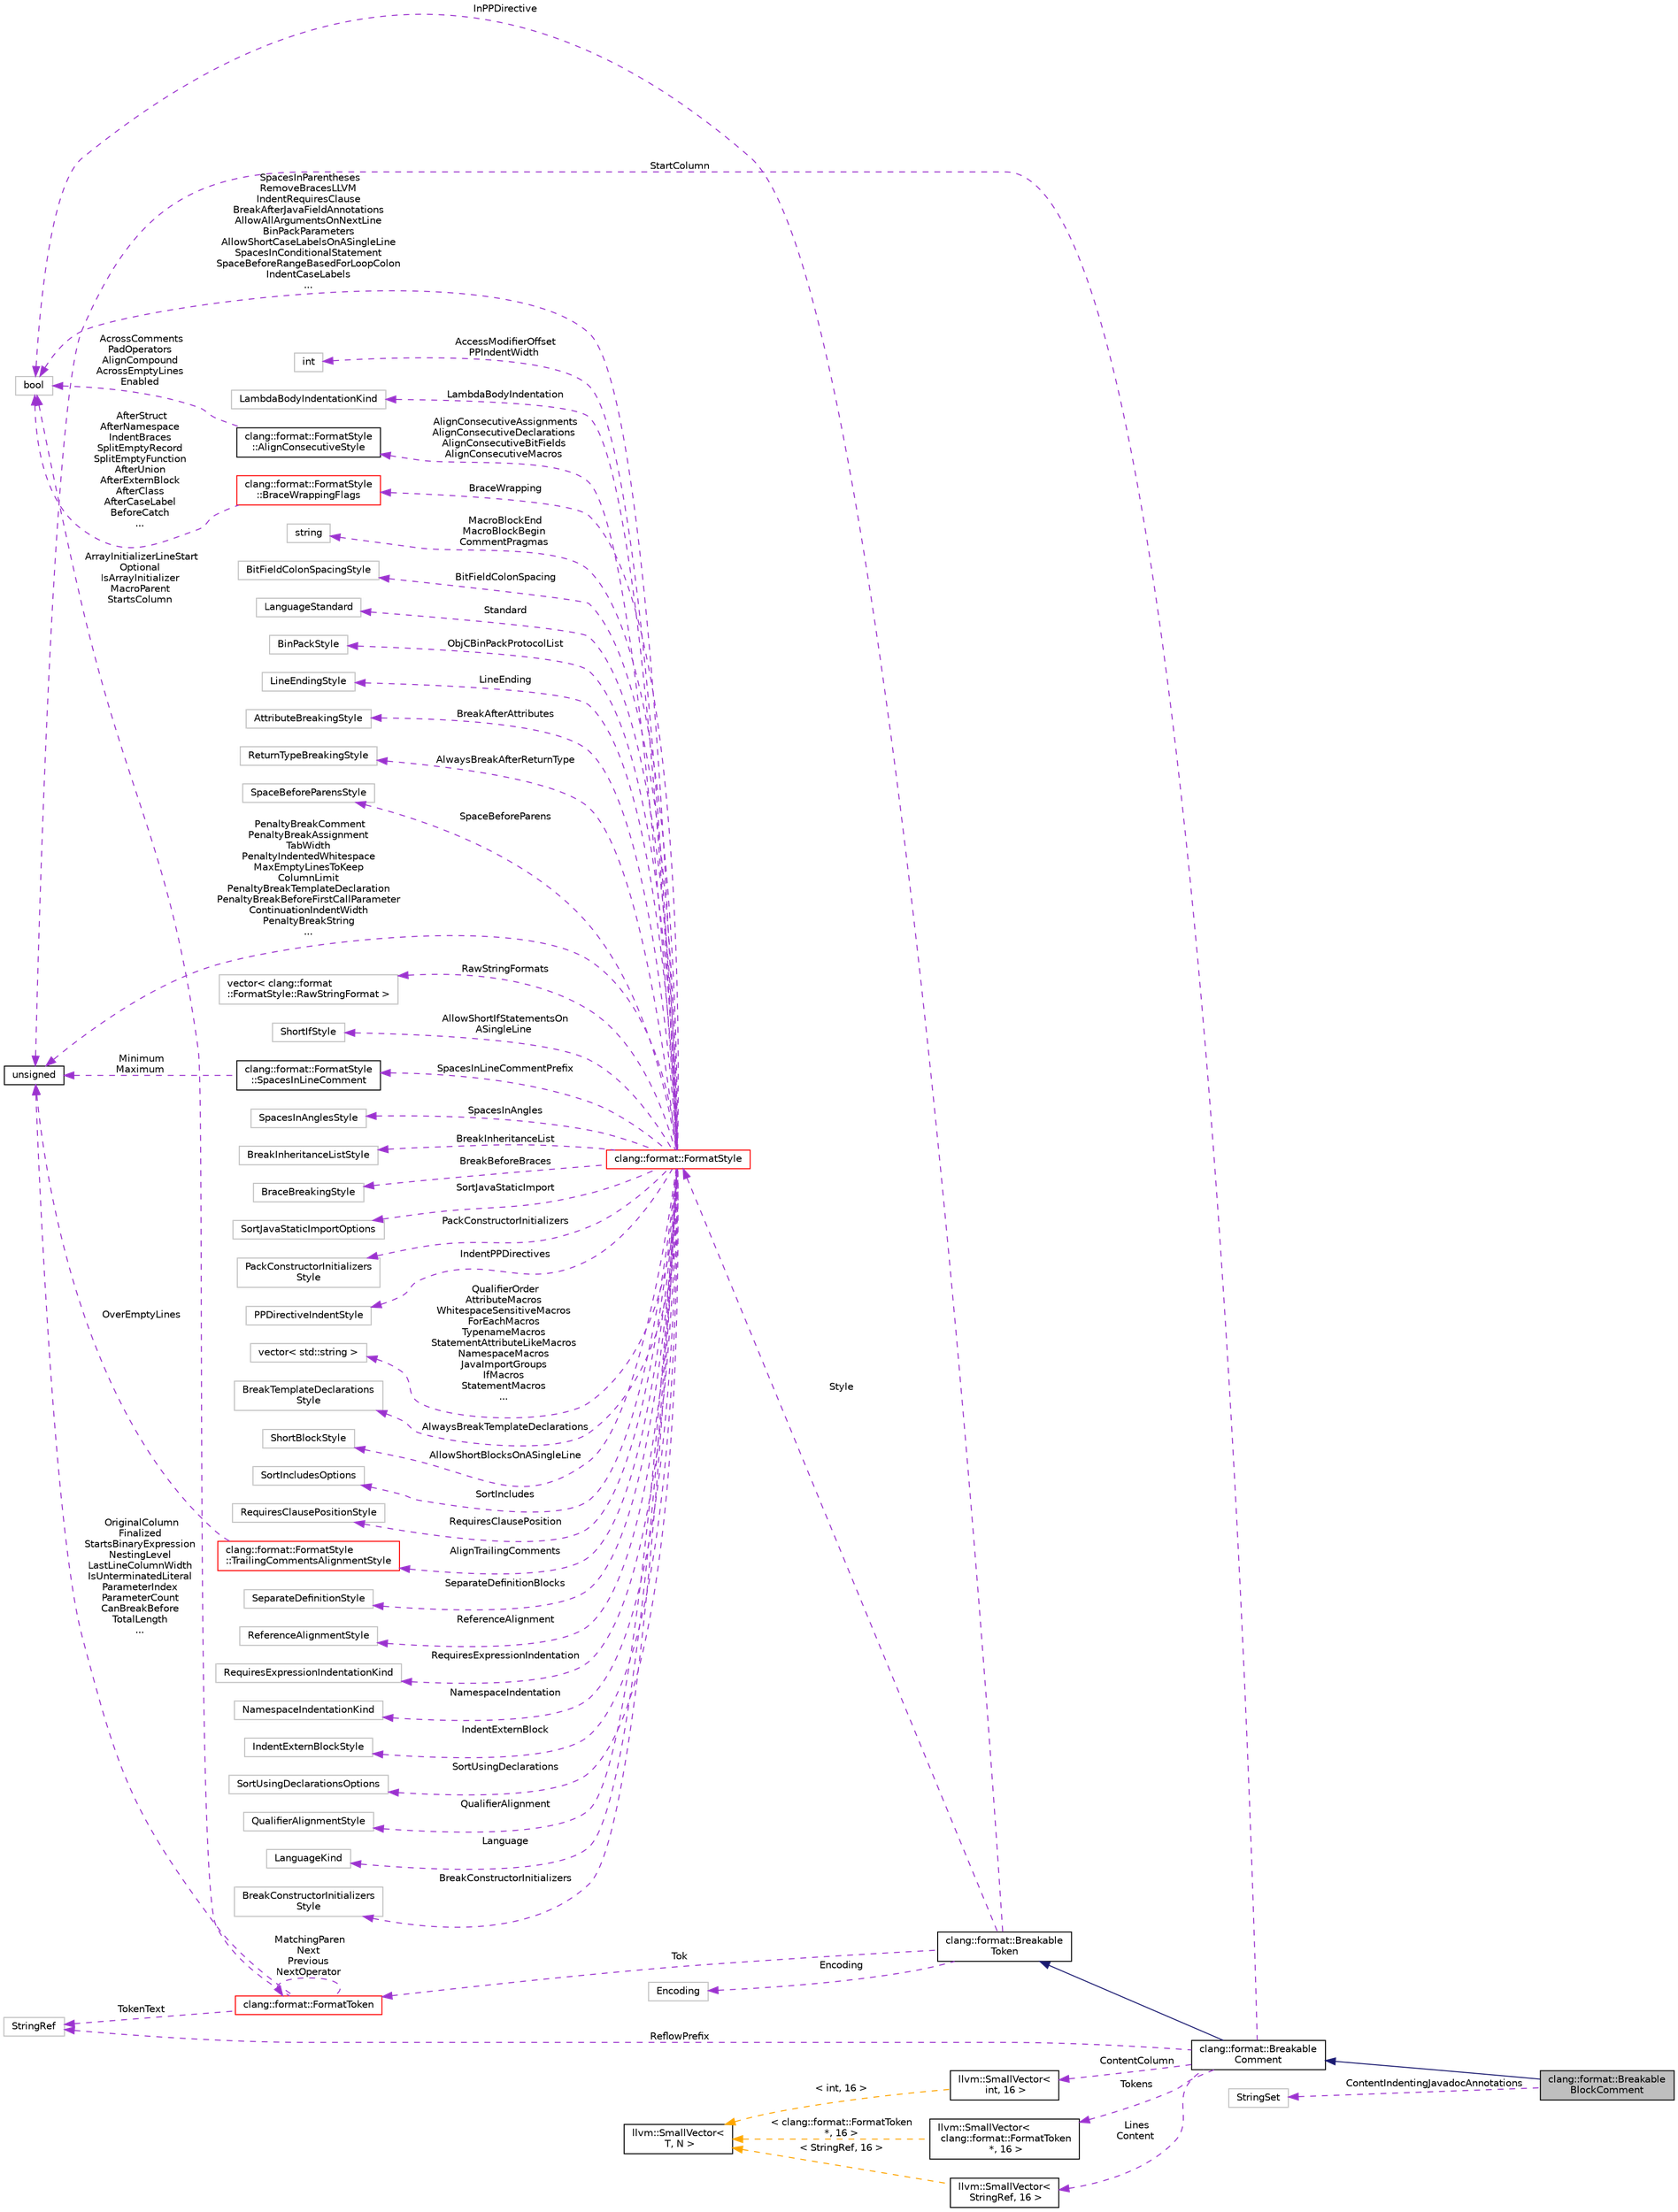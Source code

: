 digraph "clang::format::BreakableBlockComment"
{
 // LATEX_PDF_SIZE
  bgcolor="transparent";
  edge [fontname="Helvetica",fontsize="10",labelfontname="Helvetica",labelfontsize="10"];
  node [fontname="Helvetica",fontsize="10",shape=record];
  rankdir="LR";
  Node1 [label="clang::format::Breakable\lBlockComment",height=0.2,width=0.4,color="black", fillcolor="grey75", style="filled", fontcolor="black",tooltip=" "];
  Node2 -> Node1 [dir="back",color="midnightblue",fontsize="10",style="solid",fontname="Helvetica"];
  Node2 [label="clang::format::Breakable\lComment",height=0.2,width=0.4,color="black",URL="$classclang_1_1format_1_1BreakableComment.html",tooltip=" "];
  Node3 -> Node2 [dir="back",color="midnightblue",fontsize="10",style="solid",fontname="Helvetica"];
  Node3 [label="clang::format::Breakable\lToken",height=0.2,width=0.4,color="black",URL="$classclang_1_1format_1_1BreakableToken.html",tooltip="Base class for tokens / ranges of tokens that can allow breaking within the tokens - for example,..."];
  Node4 -> Node3 [dir="back",color="darkorchid3",fontsize="10",style="dashed",label=" Style" ,fontname="Helvetica"];
  Node4 [label="clang::format::FormatStyle",height=0.2,width=0.4,color="red",URL="$structclang_1_1format_1_1FormatStyle.html",tooltip="The FormatStyle is used to configure the formatting to follow specific guidelines."];
  Node5 -> Node4 [dir="back",color="darkorchid3",fontsize="10",style="dashed",label=" Standard" ,fontname="Helvetica"];
  Node5 [label="LanguageStandard",height=0.2,width=0.4,color="grey75",tooltip=" "];
  Node6 -> Node4 [dir="back",color="darkorchid3",fontsize="10",style="dashed",label=" ObjCBinPackProtocolList" ,fontname="Helvetica"];
  Node6 [label="BinPackStyle",height=0.2,width=0.4,color="grey75",tooltip=" "];
  Node7 -> Node4 [dir="back",color="darkorchid3",fontsize="10",style="dashed",label=" LineEnding" ,fontname="Helvetica"];
  Node7 [label="LineEndingStyle",height=0.2,width=0.4,color="grey75",tooltip=" "];
  Node8 -> Node4 [dir="back",color="darkorchid3",fontsize="10",style="dashed",label=" BreakAfterAttributes" ,fontname="Helvetica"];
  Node8 [label="AttributeBreakingStyle",height=0.2,width=0.4,color="grey75",tooltip=" "];
  Node9 -> Node4 [dir="back",color="darkorchid3",fontsize="10",style="dashed",label=" AlwaysBreakAfterReturnType" ,fontname="Helvetica"];
  Node9 [label="ReturnTypeBreakingStyle",height=0.2,width=0.4,color="grey75",tooltip=" "];
  Node10 -> Node4 [dir="back",color="darkorchid3",fontsize="10",style="dashed",label=" SpaceBeforeParens" ,fontname="Helvetica"];
  Node10 [label="SpaceBeforeParensStyle",height=0.2,width=0.4,color="grey75",tooltip=" "];
  Node11 -> Node4 [dir="back",color="darkorchid3",fontsize="10",style="dashed",label=" BraceWrapping" ,fontname="Helvetica"];
  Node11 [label="clang::format::FormatStyle\l::BraceWrappingFlags",height=0.2,width=0.4,color="red",URL="$structclang_1_1format_1_1FormatStyle_1_1BraceWrappingFlags.html",tooltip="Precise control over the wrapping of braces."];
  Node12 -> Node11 [dir="back",color="darkorchid3",fontsize="10",style="dashed",label=" AfterStruct\nAfterNamespace\nIndentBraces\nSplitEmptyRecord\nSplitEmptyFunction\nAfterUnion\nAfterExternBlock\nAfterClass\nAfterCaseLabel\nBeforeCatch\n..." ,fontname="Helvetica"];
  Node12 [label="bool",height=0.2,width=0.4,color="grey75",tooltip=" "];
  Node14 -> Node4 [dir="back",color="darkorchid3",fontsize="10",style="dashed",label=" RawStringFormats" ,fontname="Helvetica"];
  Node14 [label="vector\< clang::format\l::FormatStyle::RawStringFormat \>",height=0.2,width=0.4,color="grey75",tooltip=" "];
  Node15 -> Node4 [dir="back",color="darkorchid3",fontsize="10",style="dashed",label=" AllowShortIfStatementsOn\lASingleLine" ,fontname="Helvetica"];
  Node15 [label="ShortIfStyle",height=0.2,width=0.4,color="grey75",tooltip=" "];
  Node16 -> Node4 [dir="back",color="darkorchid3",fontsize="10",style="dashed",label=" SpacesInLineCommentPrefix" ,fontname="Helvetica"];
  Node16 [label="clang::format::FormatStyle\l::SpacesInLineComment",height=0.2,width=0.4,color="black",URL="$structclang_1_1format_1_1FormatStyle_1_1SpacesInLineComment.html",tooltip="Control of spaces within a single line comment."];
  Node17 -> Node16 [dir="back",color="darkorchid3",fontsize="10",style="dashed",label=" Minimum\nMaximum" ,fontname="Helvetica"];
  Node17 [label="unsigned",height=0.2,width=0.4,color="black",URL="$classunsigned.html",tooltip=" "];
  Node18 -> Node4 [dir="back",color="darkorchid3",fontsize="10",style="dashed",label=" SpacesInAngles" ,fontname="Helvetica"];
  Node18 [label="SpacesInAnglesStyle",height=0.2,width=0.4,color="grey75",tooltip=" "];
  Node19 -> Node4 [dir="back",color="darkorchid3",fontsize="10",style="dashed",label=" BreakInheritanceList" ,fontname="Helvetica"];
  Node19 [label="BreakInheritanceListStyle",height=0.2,width=0.4,color="grey75",tooltip=" "];
  Node20 -> Node4 [dir="back",color="darkorchid3",fontsize="10",style="dashed",label=" BreakBeforeBraces" ,fontname="Helvetica"];
  Node20 [label="BraceBreakingStyle",height=0.2,width=0.4,color="grey75",tooltip=" "];
  Node21 -> Node4 [dir="back",color="darkorchid3",fontsize="10",style="dashed",label=" SortJavaStaticImport" ,fontname="Helvetica"];
  Node21 [label="SortJavaStaticImportOptions",height=0.2,width=0.4,color="grey75",tooltip=" "];
  Node22 -> Node4 [dir="back",color="darkorchid3",fontsize="10",style="dashed",label=" PackConstructorInitializers" ,fontname="Helvetica"];
  Node22 [label="PackConstructorInitializers\lStyle",height=0.2,width=0.4,color="grey75",tooltip=" "];
  Node23 -> Node4 [dir="back",color="darkorchid3",fontsize="10",style="dashed",label=" IndentPPDirectives" ,fontname="Helvetica"];
  Node23 [label="PPDirectiveIndentStyle",height=0.2,width=0.4,color="grey75",tooltip=" "];
  Node24 -> Node4 [dir="back",color="darkorchid3",fontsize="10",style="dashed",label=" QualifierOrder\nAttributeMacros\nWhitespaceSensitiveMacros\nForEachMacros\nTypenameMacros\nStatementAttributeLikeMacros\nNamespaceMacros\nJavaImportGroups\nIfMacros\nStatementMacros\n..." ,fontname="Helvetica"];
  Node24 [label="vector\< std::string \>",height=0.2,width=0.4,color="grey75",tooltip=" "];
  Node25 -> Node4 [dir="back",color="darkorchid3",fontsize="10",style="dashed",label=" AlwaysBreakTemplateDeclarations" ,fontname="Helvetica"];
  Node25 [label="BreakTemplateDeclarations\lStyle",height=0.2,width=0.4,color="grey75",tooltip=" "];
  Node26 -> Node4 [dir="back",color="darkorchid3",fontsize="10",style="dashed",label=" AllowShortBlocksOnASingleLine" ,fontname="Helvetica"];
  Node26 [label="ShortBlockStyle",height=0.2,width=0.4,color="grey75",tooltip=" "];
  Node27 -> Node4 [dir="back",color="darkorchid3",fontsize="10",style="dashed",label=" SortIncludes" ,fontname="Helvetica"];
  Node27 [label="SortIncludesOptions",height=0.2,width=0.4,color="grey75",tooltip=" "];
  Node28 -> Node4 [dir="back",color="darkorchid3",fontsize="10",style="dashed",label=" RequiresClausePosition" ,fontname="Helvetica"];
  Node28 [label="RequiresClausePositionStyle",height=0.2,width=0.4,color="grey75",tooltip=" "];
  Node29 -> Node4 [dir="back",color="darkorchid3",fontsize="10",style="dashed",label=" AlignConsecutiveAssignments\nAlignConsecutiveDeclarations\nAlignConsecutiveBitFields\nAlignConsecutiveMacros" ,fontname="Helvetica"];
  Node29 [label="clang::format::FormatStyle\l::AlignConsecutiveStyle",height=0.2,width=0.4,color="black",URL="$structclang_1_1format_1_1FormatStyle_1_1AlignConsecutiveStyle.html",tooltip="Alignment options."];
  Node12 -> Node29 [dir="back",color="darkorchid3",fontsize="10",style="dashed",label=" AcrossComments\nPadOperators\nAlignCompound\nAcrossEmptyLines\nEnabled" ,fontname="Helvetica"];
  Node30 -> Node4 [dir="back",color="darkorchid3",fontsize="10",style="dashed",label=" SeparateDefinitionBlocks" ,fontname="Helvetica"];
  Node30 [label="SeparateDefinitionStyle",height=0.2,width=0.4,color="grey75",tooltip=" "];
  Node31 -> Node4 [dir="back",color="darkorchid3",fontsize="10",style="dashed",label=" ReferenceAlignment" ,fontname="Helvetica"];
  Node31 [label="ReferenceAlignmentStyle",height=0.2,width=0.4,color="grey75",tooltip=" "];
  Node32 -> Node4 [dir="back",color="darkorchid3",fontsize="10",style="dashed",label=" RequiresExpressionIndentation" ,fontname="Helvetica"];
  Node32 [label="RequiresExpressionIndentationKind",height=0.2,width=0.4,color="grey75",tooltip=" "];
  Node33 -> Node4 [dir="back",color="darkorchid3",fontsize="10",style="dashed",label=" NamespaceIndentation" ,fontname="Helvetica"];
  Node33 [label="NamespaceIndentationKind",height=0.2,width=0.4,color="grey75",tooltip=" "];
  Node34 -> Node4 [dir="back",color="darkorchid3",fontsize="10",style="dashed",label=" IndentExternBlock" ,fontname="Helvetica"];
  Node34 [label="IndentExternBlockStyle",height=0.2,width=0.4,color="grey75",tooltip=" "];
  Node35 -> Node4 [dir="back",color="darkorchid3",fontsize="10",style="dashed",label=" AlignTrailingComments" ,fontname="Helvetica"];
  Node35 [label="clang::format::FormatStyle\l::TrailingCommentsAlignmentStyle",height=0.2,width=0.4,color="red",URL="$structclang_1_1format_1_1FormatStyle_1_1TrailingCommentsAlignmentStyle.html",tooltip="Alignment options."];
  Node17 -> Node35 [dir="back",color="darkorchid3",fontsize="10",style="dashed",label=" OverEmptyLines" ,fontname="Helvetica"];
  Node37 -> Node4 [dir="back",color="darkorchid3",fontsize="10",style="dashed",label=" SortUsingDeclarations" ,fontname="Helvetica"];
  Node37 [label="SortUsingDeclarationsOptions",height=0.2,width=0.4,color="grey75",tooltip=" "];
  Node38 -> Node4 [dir="back",color="darkorchid3",fontsize="10",style="dashed",label=" QualifierAlignment" ,fontname="Helvetica"];
  Node38 [label="QualifierAlignmentStyle",height=0.2,width=0.4,color="grey75",tooltip=" "];
  Node39 -> Node4 [dir="back",color="darkorchid3",fontsize="10",style="dashed",label=" Language" ,fontname="Helvetica"];
  Node39 [label="LanguageKind",height=0.2,width=0.4,color="grey75",tooltip=" "];
  Node40 -> Node4 [dir="back",color="darkorchid3",fontsize="10",style="dashed",label=" BreakConstructorInitializers" ,fontname="Helvetica"];
  Node40 [label="BreakConstructorInitializers\lStyle",height=0.2,width=0.4,color="grey75",tooltip=" "];
  Node41 -> Node4 [dir="back",color="darkorchid3",fontsize="10",style="dashed",label=" AccessModifierOffset\nPPIndentWidth" ,fontname="Helvetica"];
  Node41 [label="int",height=0.2,width=0.4,color="grey75",tooltip=" "];
  Node42 -> Node4 [dir="back",color="darkorchid3",fontsize="10",style="dashed",label=" LambdaBodyIndentation" ,fontname="Helvetica"];
  Node42 [label="LambdaBodyIndentationKind",height=0.2,width=0.4,color="grey75",tooltip=" "];
  Node43 -> Node4 [dir="back",color="darkorchid3",fontsize="10",style="dashed",label=" MacroBlockEnd\nMacroBlockBegin\nCommentPragmas" ,fontname="Helvetica"];
  Node43 [label="string",height=0.2,width=0.4,color="grey75",tooltip=" "];
  Node44 -> Node4 [dir="back",color="darkorchid3",fontsize="10",style="dashed",label=" BitFieldColonSpacing" ,fontname="Helvetica"];
  Node44 [label="BitFieldColonSpacingStyle",height=0.2,width=0.4,color="grey75",tooltip=" "];
  Node12 -> Node4 [dir="back",color="darkorchid3",fontsize="10",style="dashed",label=" SpacesInParentheses\nRemoveBracesLLVM\nIndentRequiresClause\nBreakAfterJavaFieldAnnotations\nAllowAllArgumentsOnNextLine\nBinPackParameters\nAllowShortCaseLabelsOnASingleLine\nSpacesInConditionalStatement\nSpaceBeforeRangeBasedForLoopColon\nIndentCaseLabels\n..." ,fontname="Helvetica"];
  Node17 -> Node4 [dir="back",color="darkorchid3",fontsize="10",style="dashed",label=" PenaltyBreakComment\nPenaltyBreakAssignment\nTabWidth\nPenaltyIndentedWhitespace\nMaxEmptyLinesToKeep\nColumnLimit\nPenaltyBreakTemplateDeclaration\nPenaltyBreakBeforeFirstCallParameter\nContinuationIndentWidth\nPenaltyBreakString\n..." ,fontname="Helvetica"];
  Node68 -> Node3 [dir="back",color="darkorchid3",fontsize="10",style="dashed",label=" Tok" ,fontname="Helvetica"];
  Node68 [label="clang::format::FormatToken",height=0.2,width=0.4,color="red",URL="$structclang_1_1format_1_1FormatToken.html",tooltip="A wrapper around a Token storing information about the whitespace characters preceding it."];
  Node68 -> Node68 [dir="back",color="darkorchid3",fontsize="10",style="dashed",label=" MatchingParen\nNext\nPrevious\nNextOperator" ,fontname="Helvetica"];
  Node12 -> Node68 [dir="back",color="darkorchid3",fontsize="10",style="dashed",label=" ArrayInitializerLineStart\nOptional\nIsArrayInitializer\nMacroParent\nStartsColumn" ,fontname="Helvetica"];
  Node17 -> Node68 [dir="back",color="darkorchid3",fontsize="10",style="dashed",label=" OriginalColumn\nFinalized\nStartsBinaryExpression\nNestingLevel\nLastLineColumnWidth\nIsUnterminatedLiteral\nParameterIndex\nParameterCount\nCanBreakBefore\nTotalLength\n..." ,fontname="Helvetica"];
  Node78 -> Node68 [dir="back",color="darkorchid3",fontsize="10",style="dashed",label=" TokenText" ,fontname="Helvetica"];
  Node78 [label="StringRef",height=0.2,width=0.4,color="grey75",tooltip=" "];
  Node79 -> Node3 [dir="back",color="darkorchid3",fontsize="10",style="dashed",label=" Encoding" ,fontname="Helvetica"];
  Node79 [label="Encoding",height=0.2,width=0.4,color="grey75",tooltip=" "];
  Node12 -> Node3 [dir="back",color="darkorchid3",fontsize="10",style="dashed",label=" InPPDirective" ,fontname="Helvetica"];
  Node80 -> Node2 [dir="back",color="darkorchid3",fontsize="10",style="dashed",label=" ContentColumn" ,fontname="Helvetica"];
  Node80 [label="llvm::SmallVector\<\l int, 16 \>",height=0.2,width=0.4,color="black",URL="$classllvm_1_1SmallVector.html",tooltip=" "];
  Node75 -> Node80 [dir="back",color="orange",fontsize="10",style="dashed",label=" \< int, 16 \>" ,fontname="Helvetica"];
  Node75 [label="llvm::SmallVector\<\l T, N \>",height=0.2,width=0.4,color="black",URL="$classllvm_1_1SmallVector.html",tooltip=" "];
  Node81 -> Node2 [dir="back",color="darkorchid3",fontsize="10",style="dashed",label=" Tokens" ,fontname="Helvetica"];
  Node81 [label="llvm::SmallVector\<\l clang::format::FormatToken\l *, 16 \>",height=0.2,width=0.4,color="black",URL="$classllvm_1_1SmallVector.html",tooltip=" "];
  Node75 -> Node81 [dir="back",color="orange",fontsize="10",style="dashed",label=" \< clang::format::FormatToken\l *, 16 \>" ,fontname="Helvetica"];
  Node82 -> Node2 [dir="back",color="darkorchid3",fontsize="10",style="dashed",label=" Lines\nContent" ,fontname="Helvetica"];
  Node82 [label="llvm::SmallVector\<\l StringRef, 16 \>",height=0.2,width=0.4,color="black",URL="$classllvm_1_1SmallVector.html",tooltip=" "];
  Node75 -> Node82 [dir="back",color="orange",fontsize="10",style="dashed",label=" \< StringRef, 16 \>" ,fontname="Helvetica"];
  Node17 -> Node2 [dir="back",color="darkorchid3",fontsize="10",style="dashed",label=" StartColumn" ,fontname="Helvetica"];
  Node78 -> Node2 [dir="back",color="darkorchid3",fontsize="10",style="dashed",label=" ReflowPrefix" ,fontname="Helvetica"];
  Node83 -> Node1 [dir="back",color="darkorchid3",fontsize="10",style="dashed",label=" ContentIndentingJavadocAnnotations" ,fontname="Helvetica"];
  Node83 [label="StringSet",height=0.2,width=0.4,color="grey75",tooltip=" "];
}
